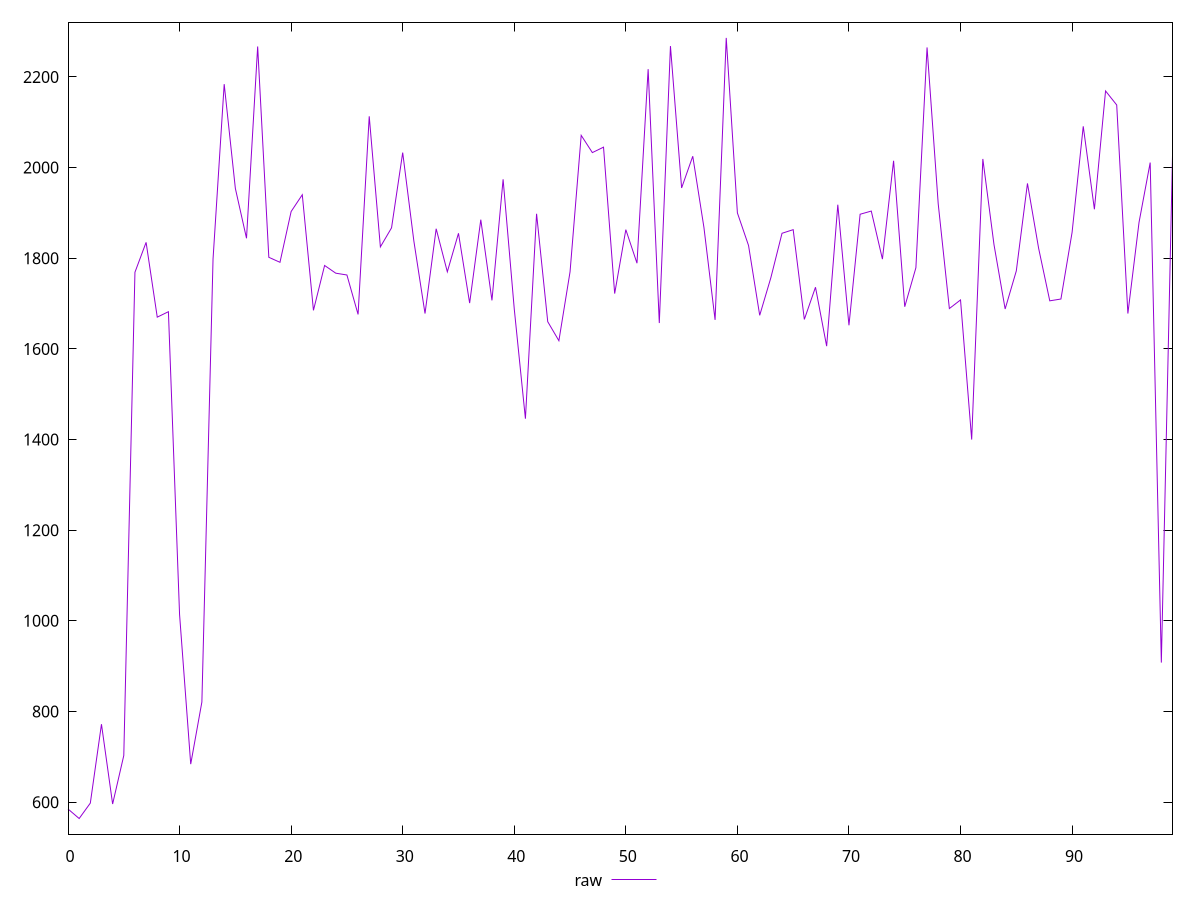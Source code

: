 reset

$raw <<EOF
0 585
1 564
2 598
3 772
4 596
5 703
6 1769
7 1835
8 1670
9 1682
10 1014
11 684
12 821
13 1798
14 2184
15 1954
16 1844
17 2267
18 1802
19 1791
20 1903
21 1940
22 1685
23 1784
24 1767
25 1763
26 1676
27 2113
28 1825
29 1867
30 2033
31 1838
32 1678
33 1865
34 1770
35 1855
36 1701
37 1885
38 1707
39 1974
40 1688
41 1446
42 1898
43 1660
44 1618
45 1770
46 2071
47 2033
48 2045
49 1722
50 1863
51 1789
52 2217
53 1657
54 2268
55 1955
56 2025
57 1868
58 1664
59 2286
60 1900
61 1828
62 1674
63 1757
64 1855
65 1863
66 1665
67 1736
68 1606
69 1918
70 1652
71 1897
72 1904
73 1798
74 2015
75 1693
76 1779
77 2265
78 1920
79 1689
80 1708
81 1400
82 2019
83 1830
84 1688
85 1772
86 1965
87 1822
88 1706
89 1710
90 1857
91 2091
92 1908
93 2169
94 2138
95 1678
96 1879
97 2011
98 908
99 2026
EOF

set key outside below
set xrange [0:99]
set yrange [529.56:2320.44]
set trange [529.56:2320.44]
set terminal svg size 640, 500 enhanced background rgb 'white'
set output "reports/report_00027_2021-02-24T12-40-31.850Z/render-blocking-resources/samples/astro/raw/values.svg"

plot $raw title "raw" with line

reset
